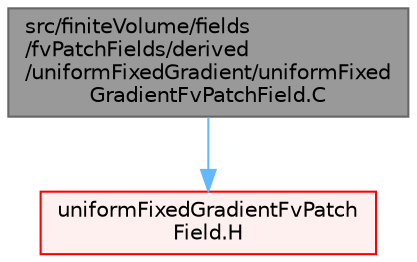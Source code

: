 digraph "src/finiteVolume/fields/fvPatchFields/derived/uniformFixedGradient/uniformFixedGradientFvPatchField.C"
{
 // LATEX_PDF_SIZE
  bgcolor="transparent";
  edge [fontname=Helvetica,fontsize=10,labelfontname=Helvetica,labelfontsize=10];
  node [fontname=Helvetica,fontsize=10,shape=box,height=0.2,width=0.4];
  Node1 [id="Node000001",label="src/finiteVolume/fields\l/fvPatchFields/derived\l/uniformFixedGradient/uniformFixed\lGradientFvPatchField.C",height=0.2,width=0.4,color="gray40", fillcolor="grey60", style="filled", fontcolor="black",tooltip=" "];
  Node1 -> Node2 [id="edge1_Node000001_Node000002",color="steelblue1",style="solid",tooltip=" "];
  Node2 [id="Node000002",label="uniformFixedGradientFvPatch\lField.H",height=0.2,width=0.4,color="red", fillcolor="#FFF0F0", style="filled",URL="$uniformFixedGradientFvPatchField_8H.html",tooltip=" "];
}
